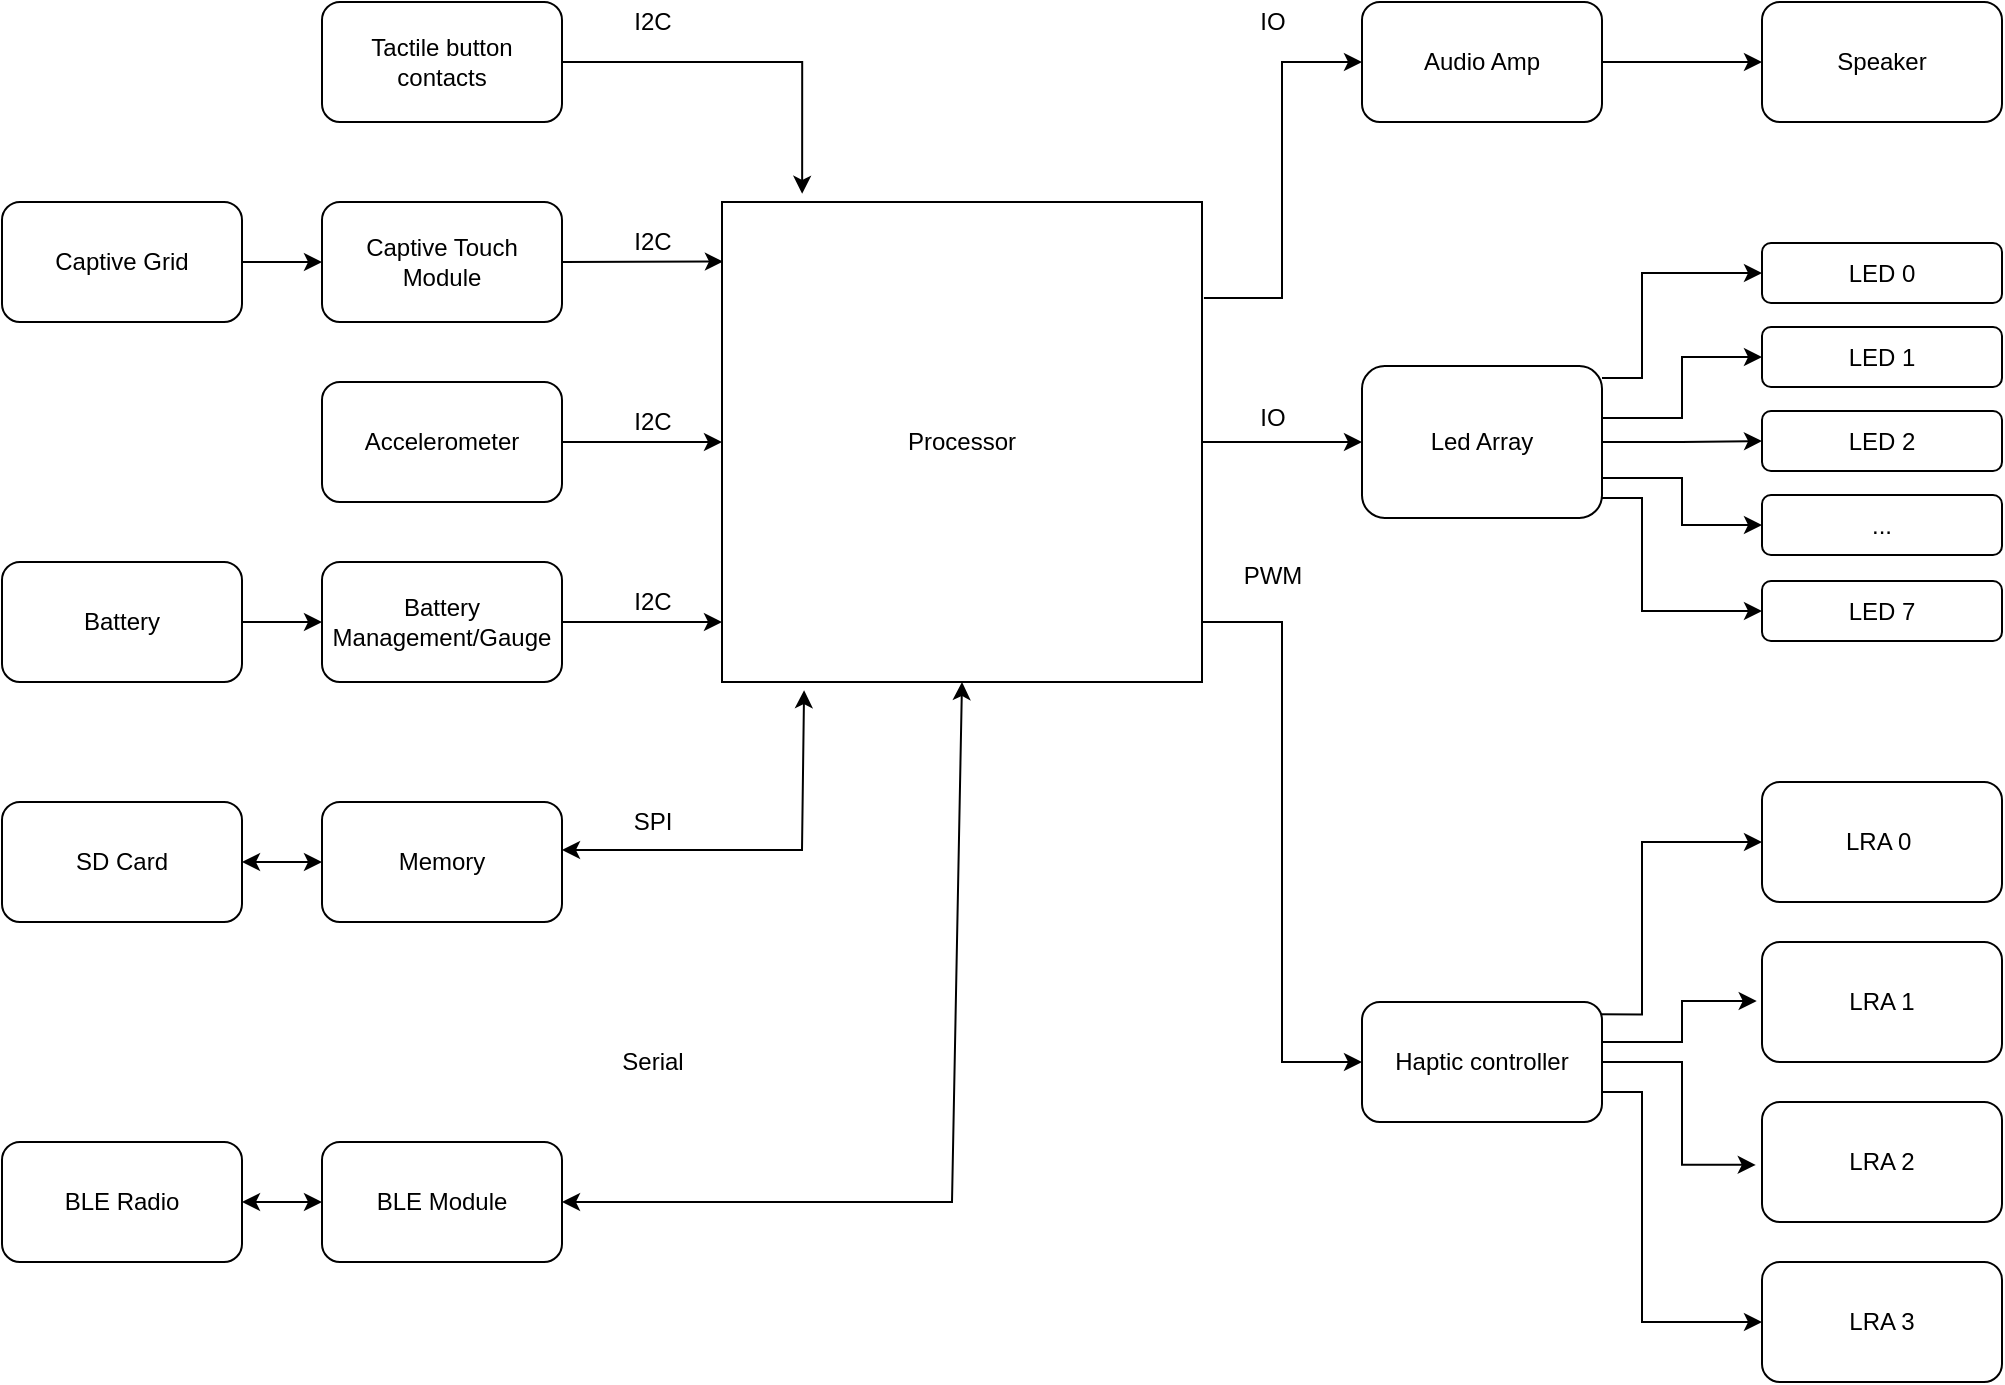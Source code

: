 <mxfile version="17.2.1" type="device" pages="3"><diagram id="0OvvQcErRHj9GE3Jwxo6" name="Hardware Block"><mxGraphModel dx="1846" dy="931" grid="1" gridSize="10" guides="1" tooltips="1" connect="1" arrows="1" fold="1" page="1" pageScale="1" pageWidth="1169" pageHeight="827" background="none" math="0" shadow="0"><root><mxCell id="0"/><mxCell id="1" parent="0"/><mxCell id="P20-cu9dp80-Bq9HTYLP-123" style="edgeStyle=orthogonalEdgeStyle;rounded=0;orthogonalLoop=1;jettySize=auto;html=1;entryX=0;entryY=0.5;entryDx=0;entryDy=0;fontSize=17;" edge="1" parent="1" source="P20-cu9dp80-Bq9HTYLP-1" target="P20-cu9dp80-Bq9HTYLP-19"><mxGeometry relative="1" as="geometry"><Array as="points"><mxPoint x="725" y="380"/><mxPoint x="725" y="600"/></Array></mxGeometry></mxCell><mxCell id="P20-cu9dp80-Bq9HTYLP-1" value="Processor" style="whiteSpace=wrap;html=1;aspect=fixed;" vertex="1" parent="1"><mxGeometry x="445" y="170" width="240" height="240" as="geometry"/></mxCell><mxCell id="P20-cu9dp80-Bq9HTYLP-2" value="Captive Touch Module" style="rounded=1;whiteSpace=wrap;html=1;" vertex="1" parent="1"><mxGeometry x="245" y="170" width="120" height="60" as="geometry"/></mxCell><mxCell id="P20-cu9dp80-Bq9HTYLP-4" value="" style="endArrow=classic;html=1;rounded=0;exitX=1;exitY=0.5;exitDx=0;exitDy=0;entryX=0.002;entryY=0.124;entryDx=0;entryDy=0;entryPerimeter=0;" edge="1" parent="1" source="P20-cu9dp80-Bq9HTYLP-2" target="P20-cu9dp80-Bq9HTYLP-1"><mxGeometry width="50" height="50" relative="1" as="geometry"><mxPoint x="105" y="430" as="sourcePoint"/><mxPoint x="415" y="230" as="targetPoint"/></mxGeometry></mxCell><mxCell id="P20-cu9dp80-Bq9HTYLP-5" value="Captive Grid" style="rounded=1;whiteSpace=wrap;html=1;" vertex="1" parent="1"><mxGeometry x="85" y="170" width="120" height="60" as="geometry"/></mxCell><mxCell id="P20-cu9dp80-Bq9HTYLP-6" value="" style="endArrow=classic;html=1;rounded=0;exitX=1;exitY=0.5;exitDx=0;exitDy=0;entryX=0;entryY=0.5;entryDx=0;entryDy=0;" edge="1" parent="1" source="P20-cu9dp80-Bq9HTYLP-5" target="P20-cu9dp80-Bq9HTYLP-2"><mxGeometry width="50" height="50" relative="1" as="geometry"><mxPoint x="185" y="270" as="sourcePoint"/><mxPoint x="225" y="140" as="targetPoint"/></mxGeometry></mxCell><mxCell id="P20-cu9dp80-Bq9HTYLP-7" value="Accelerometer" style="rounded=1;whiteSpace=wrap;html=1;" vertex="1" parent="1"><mxGeometry x="245" y="260" width="120" height="60" as="geometry"/></mxCell><mxCell id="P20-cu9dp80-Bq9HTYLP-8" value="I2C" style="text;html=1;resizable=0;autosize=1;align=center;verticalAlign=middle;points=[];fillColor=none;strokeColor=none;rounded=0;" vertex="1" parent="1"><mxGeometry x="395" y="180" width="30" height="20" as="geometry"/></mxCell><mxCell id="P20-cu9dp80-Bq9HTYLP-9" value="" style="endArrow=classic;html=1;rounded=0;exitX=1;exitY=0.5;exitDx=0;exitDy=0;entryX=0;entryY=0.5;entryDx=0;entryDy=0;" edge="1" parent="1" source="P20-cu9dp80-Bq9HTYLP-7" target="P20-cu9dp80-Bq9HTYLP-1"><mxGeometry width="50" height="50" relative="1" as="geometry"><mxPoint x="445" y="290" as="sourcePoint"/><mxPoint x="435" y="290" as="targetPoint"/></mxGeometry></mxCell><mxCell id="P20-cu9dp80-Bq9HTYLP-10" value="BLE Module" style="rounded=1;whiteSpace=wrap;html=1;" vertex="1" parent="1"><mxGeometry x="245" y="640" width="120" height="60" as="geometry"/></mxCell><mxCell id="P20-cu9dp80-Bq9HTYLP-11" value="Memory" style="rounded=1;whiteSpace=wrap;html=1;" vertex="1" parent="1"><mxGeometry x="245" y="470" width="120" height="60" as="geometry"/></mxCell><mxCell id="P20-cu9dp80-Bq9HTYLP-12" value="BLE Radio" style="rounded=1;whiteSpace=wrap;html=1;" vertex="1" parent="1"><mxGeometry x="85" y="640" width="120" height="60" as="geometry"/></mxCell><mxCell id="P20-cu9dp80-Bq9HTYLP-13" value="Battery Management/Gauge" style="rounded=1;whiteSpace=wrap;html=1;" vertex="1" parent="1"><mxGeometry x="245" y="350" width="120" height="60" as="geometry"/></mxCell><mxCell id="P20-cu9dp80-Bq9HTYLP-115" style="edgeStyle=orthogonalEdgeStyle;rounded=0;orthogonalLoop=1;jettySize=auto;html=1;entryX=0;entryY=0.5;entryDx=0;entryDy=0;fontSize=17;" edge="1" parent="1" source="P20-cu9dp80-Bq9HTYLP-14" target="P20-cu9dp80-Bq9HTYLP-76"><mxGeometry relative="1" as="geometry"/></mxCell><mxCell id="P20-cu9dp80-Bq9HTYLP-116" style="edgeStyle=orthogonalEdgeStyle;rounded=0;orthogonalLoop=1;jettySize=auto;html=1;exitX=1;exitY=0.75;exitDx=0;exitDy=0;entryX=0;entryY=0.5;entryDx=0;entryDy=0;fontSize=17;" edge="1" parent="1" source="P20-cu9dp80-Bq9HTYLP-14" target="P20-cu9dp80-Bq9HTYLP-77"><mxGeometry relative="1" as="geometry"><Array as="points"><mxPoint x="925" y="308"/><mxPoint x="925" y="332"/></Array></mxGeometry></mxCell><mxCell id="P20-cu9dp80-Bq9HTYLP-118" style="edgeStyle=orthogonalEdgeStyle;rounded=0;orthogonalLoop=1;jettySize=auto;html=1;exitX=1;exitY=0.25;exitDx=0;exitDy=0;entryX=0;entryY=0.5;entryDx=0;entryDy=0;fontSize=17;" edge="1" parent="1" source="P20-cu9dp80-Bq9HTYLP-14" target="P20-cu9dp80-Bq9HTYLP-15"><mxGeometry relative="1" as="geometry"><Array as="points"><mxPoint x="885" y="278"/><mxPoint x="925" y="278"/><mxPoint x="925" y="248"/></Array></mxGeometry></mxCell><mxCell id="P20-cu9dp80-Bq9HTYLP-119" style="edgeStyle=orthogonalEdgeStyle;rounded=0;orthogonalLoop=1;jettySize=auto;html=1;entryX=0;entryY=0.5;entryDx=0;entryDy=0;fontSize=17;" edge="1" parent="1" source="P20-cu9dp80-Bq9HTYLP-14" target="P20-cu9dp80-Bq9HTYLP-81"><mxGeometry relative="1" as="geometry"><Array as="points"><mxPoint x="905" y="258"/><mxPoint x="905" y="206"/></Array></mxGeometry></mxCell><mxCell id="P20-cu9dp80-Bq9HTYLP-120" style="edgeStyle=orthogonalEdgeStyle;rounded=0;orthogonalLoop=1;jettySize=auto;html=1;entryX=0;entryY=0.5;entryDx=0;entryDy=0;fontSize=17;" edge="1" parent="1" source="P20-cu9dp80-Bq9HTYLP-14" target="P20-cu9dp80-Bq9HTYLP-78"><mxGeometry relative="1" as="geometry"><Array as="points"><mxPoint x="905" y="318"/><mxPoint x="905" y="374"/></Array></mxGeometry></mxCell><mxCell id="P20-cu9dp80-Bq9HTYLP-14" value="Led Array" style="rounded=1;whiteSpace=wrap;html=1;" vertex="1" parent="1"><mxGeometry x="765" y="252" width="120" height="76" as="geometry"/></mxCell><mxCell id="P20-cu9dp80-Bq9HTYLP-15" value="LED 1" style="rounded=1;whiteSpace=wrap;html=1;" vertex="1" parent="1"><mxGeometry x="965" y="232.5" width="120" height="30" as="geometry"/></mxCell><mxCell id="P20-cu9dp80-Bq9HTYLP-100" style="edgeStyle=orthogonalEdgeStyle;rounded=0;orthogonalLoop=1;jettySize=auto;html=1;exitX=0.99;exitY=0.103;exitDx=0;exitDy=0;entryX=0;entryY=0.5;entryDx=0;entryDy=0;fontSize=17;exitPerimeter=0;" edge="1" parent="1" source="P20-cu9dp80-Bq9HTYLP-19" target="P20-cu9dp80-Bq9HTYLP-20"><mxGeometry relative="1" as="geometry"><Array as="points"><mxPoint x="905" y="576"/><mxPoint x="905" y="490"/></Array></mxGeometry></mxCell><mxCell id="P20-cu9dp80-Bq9HTYLP-101" style="edgeStyle=orthogonalEdgeStyle;rounded=0;orthogonalLoop=1;jettySize=auto;html=1;exitX=1;exitY=0.25;exitDx=0;exitDy=0;entryX=-0.022;entryY=0.492;entryDx=0;entryDy=0;entryPerimeter=0;fontSize=17;" edge="1" parent="1" source="P20-cu9dp80-Bq9HTYLP-19" target="P20-cu9dp80-Bq9HTYLP-21"><mxGeometry relative="1" as="geometry"><Array as="points"><mxPoint x="885" y="590"/><mxPoint x="925" y="590"/><mxPoint x="925" y="570"/></Array></mxGeometry></mxCell><mxCell id="P20-cu9dp80-Bq9HTYLP-102" style="edgeStyle=orthogonalEdgeStyle;rounded=0;orthogonalLoop=1;jettySize=auto;html=1;exitX=1;exitY=0.5;exitDx=0;exitDy=0;entryX=-0.026;entryY=0.524;entryDx=0;entryDy=0;entryPerimeter=0;fontSize=17;" edge="1" parent="1" source="P20-cu9dp80-Bq9HTYLP-19" target="P20-cu9dp80-Bq9HTYLP-22"><mxGeometry relative="1" as="geometry"/></mxCell><mxCell id="P20-cu9dp80-Bq9HTYLP-103" style="edgeStyle=orthogonalEdgeStyle;rounded=0;orthogonalLoop=1;jettySize=auto;html=1;exitX=1;exitY=0.75;exitDx=0;exitDy=0;entryX=0;entryY=0.5;entryDx=0;entryDy=0;fontSize=17;" edge="1" parent="1" source="P20-cu9dp80-Bq9HTYLP-19" target="P20-cu9dp80-Bq9HTYLP-23"><mxGeometry relative="1" as="geometry"><Array as="points"><mxPoint x="905" y="615"/><mxPoint x="905" y="730"/></Array></mxGeometry></mxCell><mxCell id="P20-cu9dp80-Bq9HTYLP-19" value="Haptic controller" style="rounded=1;whiteSpace=wrap;html=1;" vertex="1" parent="1"><mxGeometry x="765" y="570" width="120" height="60" as="geometry"/></mxCell><mxCell id="P20-cu9dp80-Bq9HTYLP-20" value="LRA 0&amp;nbsp;" style="rounded=1;whiteSpace=wrap;html=1;" vertex="1" parent="1"><mxGeometry x="965" y="460" width="120" height="60" as="geometry"/></mxCell><mxCell id="P20-cu9dp80-Bq9HTYLP-21" value="LRA 1" style="rounded=1;whiteSpace=wrap;html=1;" vertex="1" parent="1"><mxGeometry x="965" y="540" width="120" height="60" as="geometry"/></mxCell><mxCell id="P20-cu9dp80-Bq9HTYLP-22" value="LRA 2" style="rounded=1;whiteSpace=wrap;html=1;" vertex="1" parent="1"><mxGeometry x="965" y="620" width="120" height="60" as="geometry"/></mxCell><mxCell id="P20-cu9dp80-Bq9HTYLP-23" value="LRA 3" style="rounded=1;whiteSpace=wrap;html=1;" vertex="1" parent="1"><mxGeometry x="965" y="700" width="120" height="60" as="geometry"/></mxCell><mxCell id="P20-cu9dp80-Bq9HTYLP-24" value="SD Card" style="rounded=1;whiteSpace=wrap;html=1;" vertex="1" parent="1"><mxGeometry x="85" y="470" width="120" height="60" as="geometry"/></mxCell><mxCell id="P20-cu9dp80-Bq9HTYLP-28" value="" style="endArrow=classic;startArrow=classic;html=1;rounded=0;entryX=0.171;entryY=1.017;entryDx=0;entryDy=0;entryPerimeter=0;" edge="1" parent="1" target="P20-cu9dp80-Bq9HTYLP-1"><mxGeometry width="50" height="50" relative="1" as="geometry"><mxPoint x="365" y="494" as="sourcePoint"/><mxPoint x="465.0" y="493.5" as="targetPoint"/><Array as="points"><mxPoint x="485" y="494"/></Array></mxGeometry></mxCell><mxCell id="P20-cu9dp80-Bq9HTYLP-31" value="Battery" style="rounded=1;whiteSpace=wrap;html=1;" vertex="1" parent="1"><mxGeometry x="85" y="350" width="120" height="60" as="geometry"/></mxCell><mxCell id="P20-cu9dp80-Bq9HTYLP-33" value="" style="endArrow=classic;html=1;rounded=0;exitX=1;exitY=0.5;exitDx=0;exitDy=0;entryX=0;entryY=0.5;entryDx=0;entryDy=0;" edge="1" parent="1" source="P20-cu9dp80-Bq9HTYLP-31" target="P20-cu9dp80-Bq9HTYLP-13"><mxGeometry width="50" height="50" relative="1" as="geometry"><mxPoint x="565" y="440" as="sourcePoint"/><mxPoint x="235" y="570" as="targetPoint"/></mxGeometry></mxCell><mxCell id="P20-cu9dp80-Bq9HTYLP-51" value="IO" style="text;html=1;resizable=0;autosize=1;align=center;verticalAlign=middle;points=[];fillColor=none;strokeColor=none;rounded=0;" vertex="1" parent="1"><mxGeometry x="705" y="268" width="30" height="20" as="geometry"/></mxCell><mxCell id="P20-cu9dp80-Bq9HTYLP-52" value="PWM" style="text;html=1;resizable=0;autosize=1;align=center;verticalAlign=middle;points=[];fillColor=none;strokeColor=none;rounded=0;" vertex="1" parent="1"><mxGeometry x="700" y="346.5" width="40" height="20" as="geometry"/></mxCell><mxCell id="P20-cu9dp80-Bq9HTYLP-53" value="I2C" style="text;html=1;resizable=0;autosize=1;align=center;verticalAlign=middle;points=[];fillColor=none;strokeColor=none;rounded=0;" vertex="1" parent="1"><mxGeometry x="395" y="270" width="30" height="20" as="geometry"/></mxCell><mxCell id="P20-cu9dp80-Bq9HTYLP-54" value="Serial" style="text;html=1;resizable=0;autosize=1;align=center;verticalAlign=middle;points=[];fillColor=none;strokeColor=none;rounded=0;" vertex="1" parent="1"><mxGeometry x="385" y="590" width="50" height="20" as="geometry"/></mxCell><mxCell id="P20-cu9dp80-Bq9HTYLP-55" value="SPI" style="text;html=1;resizable=0;autosize=1;align=center;verticalAlign=middle;points=[];fillColor=none;strokeColor=none;rounded=0;" vertex="1" parent="1"><mxGeometry x="395" y="470" width="30" height="20" as="geometry"/></mxCell><mxCell id="P20-cu9dp80-Bq9HTYLP-56" value="I2C" style="text;html=1;resizable=0;autosize=1;align=center;verticalAlign=middle;points=[];fillColor=none;strokeColor=none;rounded=0;" vertex="1" parent="1"><mxGeometry x="395" y="360" width="30" height="20" as="geometry"/></mxCell><mxCell id="P20-cu9dp80-Bq9HTYLP-60" value="" style="endArrow=classic;startArrow=classic;html=1;rounded=0;exitX=1;exitY=0.5;exitDx=0;exitDy=0;entryX=0;entryY=0.5;entryDx=0;entryDy=0;" edge="1" parent="1" source="P20-cu9dp80-Bq9HTYLP-12" target="P20-cu9dp80-Bq9HTYLP-10"><mxGeometry width="50" height="50" relative="1" as="geometry"><mxPoint x="205" y="780.0" as="sourcePoint"/><mxPoint x="285" y="780.0" as="targetPoint"/></mxGeometry></mxCell><mxCell id="P20-cu9dp80-Bq9HTYLP-61" value="" style="endArrow=classic;startArrow=classic;html=1;rounded=0;exitX=1;exitY=0.5;exitDx=0;exitDy=0;" edge="1" parent="1" source="P20-cu9dp80-Bq9HTYLP-24" target="P20-cu9dp80-Bq9HTYLP-11"><mxGeometry width="50" height="50" relative="1" as="geometry"><mxPoint x="215" y="390.0" as="sourcePoint"/><mxPoint x="255" y="390.0" as="targetPoint"/></mxGeometry></mxCell><mxCell id="P20-cu9dp80-Bq9HTYLP-62" value="Audio Amp" style="rounded=1;whiteSpace=wrap;html=1;" vertex="1" parent="1"><mxGeometry x="765" y="70" width="120" height="60" as="geometry"/></mxCell><mxCell id="P20-cu9dp80-Bq9HTYLP-65" style="edgeStyle=orthogonalEdgeStyle;rounded=0;orthogonalLoop=1;jettySize=auto;html=1;exitX=1;exitY=0.5;exitDx=0;exitDy=0;entryX=0.167;entryY=-0.017;entryDx=0;entryDy=0;entryPerimeter=0;" edge="1" parent="1" source="P20-cu9dp80-Bq9HTYLP-64" target="P20-cu9dp80-Bq9HTYLP-1"><mxGeometry relative="1" as="geometry"/></mxCell><mxCell id="P20-cu9dp80-Bq9HTYLP-64" value="Tactile button contacts" style="rounded=1;whiteSpace=wrap;html=1;" vertex="1" parent="1"><mxGeometry x="245" y="70" width="120" height="60" as="geometry"/></mxCell><mxCell id="P20-cu9dp80-Bq9HTYLP-66" value="Speaker" style="rounded=1;whiteSpace=wrap;html=1;" vertex="1" parent="1"><mxGeometry x="965" y="70" width="120" height="60" as="geometry"/></mxCell><mxCell id="P20-cu9dp80-Bq9HTYLP-68" value="" style="endArrow=classic;html=1;rounded=0;fontSize=17;entryX=0;entryY=0.875;entryDx=0;entryDy=0;entryPerimeter=0;" edge="1" parent="1" source="P20-cu9dp80-Bq9HTYLP-13" target="P20-cu9dp80-Bq9HTYLP-1"><mxGeometry width="50" height="50" relative="1" as="geometry"><mxPoint x="365" y="430" as="sourcePoint"/><mxPoint x="435.711" y="380" as="targetPoint"/></mxGeometry></mxCell><mxCell id="P20-cu9dp80-Bq9HTYLP-69" value="" style="endArrow=classic;startArrow=classic;html=1;rounded=0;fontSize=17;exitX=1;exitY=0.5;exitDx=0;exitDy=0;entryX=0.5;entryY=1;entryDx=0;entryDy=0;" edge="1" parent="1" source="P20-cu9dp80-Bq9HTYLP-10" target="P20-cu9dp80-Bq9HTYLP-1"><mxGeometry width="50" height="50" relative="1" as="geometry"><mxPoint x="595" y="400" as="sourcePoint"/><mxPoint x="645" y="350" as="targetPoint"/><Array as="points"><mxPoint x="560" y="670"/></Array></mxGeometry></mxCell><mxCell id="P20-cu9dp80-Bq9HTYLP-70" value="" style="endArrow=classic;html=1;rounded=0;fontSize=17;exitX=1.004;exitY=0.2;exitDx=0;exitDy=0;exitPerimeter=0;entryX=0;entryY=0.5;entryDx=0;entryDy=0;" edge="1" parent="1" source="P20-cu9dp80-Bq9HTYLP-1" target="P20-cu9dp80-Bq9HTYLP-62"><mxGeometry width="50" height="50" relative="1" as="geometry"><mxPoint x="595" y="360" as="sourcePoint"/><mxPoint x="645" y="310" as="targetPoint"/><Array as="points"><mxPoint x="725" y="218"/><mxPoint x="725" y="100"/></Array></mxGeometry></mxCell><mxCell id="P20-cu9dp80-Bq9HTYLP-71" value="" style="endArrow=classic;html=1;rounded=0;fontSize=17;entryX=0;entryY=0.5;entryDx=0;entryDy=0;" edge="1" parent="1" target="P20-cu9dp80-Bq9HTYLP-14"><mxGeometry width="50" height="50" relative="1" as="geometry"><mxPoint x="685" y="290" as="sourcePoint"/><mxPoint x="735" y="298" as="targetPoint"/></mxGeometry></mxCell><mxCell id="P20-cu9dp80-Bq9HTYLP-72" value="" style="endArrow=classic;html=1;rounded=0;fontSize=17;entryX=0;entryY=0.5;entryDx=0;entryDy=0;" edge="1" parent="1" source="P20-cu9dp80-Bq9HTYLP-62" target="P20-cu9dp80-Bq9HTYLP-66"><mxGeometry width="50" height="50" relative="1" as="geometry"><mxPoint x="885" y="150" as="sourcePoint"/><mxPoint x="955.711" y="100" as="targetPoint"/></mxGeometry></mxCell><mxCell id="P20-cu9dp80-Bq9HTYLP-76" value="LED 2" style="rounded=1;whiteSpace=wrap;html=1;" vertex="1" parent="1"><mxGeometry x="965" y="274.5" width="120" height="30" as="geometry"/></mxCell><mxCell id="P20-cu9dp80-Bq9HTYLP-77" value="..." style="rounded=1;whiteSpace=wrap;html=1;" vertex="1" parent="1"><mxGeometry x="965" y="316.5" width="120" height="30" as="geometry"/></mxCell><mxCell id="P20-cu9dp80-Bq9HTYLP-78" value="LED 7" style="rounded=1;whiteSpace=wrap;html=1;" vertex="1" parent="1"><mxGeometry x="965" y="359.5" width="120" height="30" as="geometry"/></mxCell><mxCell id="P20-cu9dp80-Bq9HTYLP-81" value="LED 0" style="rounded=1;whiteSpace=wrap;html=1;" vertex="1" parent="1"><mxGeometry x="965" y="190.5" width="120" height="30" as="geometry"/></mxCell><mxCell id="P20-cu9dp80-Bq9HTYLP-121" value="IO" style="text;html=1;resizable=0;autosize=1;align=center;verticalAlign=middle;points=[];fillColor=none;strokeColor=none;rounded=0;" vertex="1" parent="1"><mxGeometry x="705" y="70" width="30" height="20" as="geometry"/></mxCell><mxCell id="P20-cu9dp80-Bq9HTYLP-122" value="I2C" style="text;html=1;resizable=0;autosize=1;align=center;verticalAlign=middle;points=[];fillColor=none;strokeColor=none;rounded=0;" vertex="1" parent="1"><mxGeometry x="395" y="70" width="30" height="20" as="geometry"/></mxCell></root></mxGraphModel></diagram><diagram id="o-7PsdA5SXkK9wBj3D5m" name="Software Block"><mxGraphModel dx="1520" dy="767" grid="1" gridSize="10" guides="1" tooltips="1" connect="1" arrows="1" fold="1" page="1" pageScale="1" pageWidth="1169" pageHeight="827" math="0" shadow="0"><root><mxCell id="0"/><mxCell id="1" parent="0"/><mxCell id="0Hms9dXL4FS4LfnkjlQl-1" value="Captive Grid" style="rounded=1;whiteSpace=wrap;html=1;fontSize=14;" vertex="1" parent="1"><mxGeometry x="40" y="120" width="120" height="40" as="geometry"/></mxCell><mxCell id="0Hms9dXL4FS4LfnkjlQl-2" value="Accelerometer" style="rounded=1;whiteSpace=wrap;html=1;fontSize=14;" vertex="1" parent="1"><mxGeometry x="40" y="180" width="120" height="40" as="geometry"/></mxCell><mxCell id="0Hms9dXL4FS4LfnkjlQl-3" value="Battery Charging" style="rounded=1;whiteSpace=wrap;html=1;fontSize=14;" vertex="1" parent="1"><mxGeometry x="40" y="240" width="120" height="40" as="geometry"/></mxCell><mxCell id="0Hms9dXL4FS4LfnkjlQl-4" value="SD Card" style="rounded=1;whiteSpace=wrap;html=1;fontSize=14;" vertex="1" parent="1"><mxGeometry x="40" y="310" width="120" height="40" as="geometry"/></mxCell><mxCell id="0Hms9dXL4FS4LfnkjlQl-5" value="BLE Radio" style="rounded=1;whiteSpace=wrap;html=1;fontSize=14;" vertex="1" parent="1"><mxGeometry x="40" y="490" width="120" height="40" as="geometry"/></mxCell><mxCell id="0Hms9dXL4FS4LfnkjlQl-6" value="Button" style="rounded=1;whiteSpace=wrap;html=1;fontSize=14;" vertex="1" parent="1"><mxGeometry x="40" y="60" width="120" height="40" as="geometry"/></mxCell><mxCell id="0Hms9dXL4FS4LfnkjlQl-9" value="" style="rounded=0;whiteSpace=wrap;html=1;fontSize=14;" vertex="1" parent="1"><mxGeometry x="220" y="20" width="680" height="590" as="geometry"/></mxCell><mxCell id="0Hms9dXL4FS4LfnkjlQl-11" value="LED array" style="rounded=1;whiteSpace=wrap;html=1;fontSize=14;" vertex="1" parent="1"><mxGeometry x="920" y="80" width="120" height="40" as="geometry"/></mxCell><mxCell id="0Hms9dXL4FS4LfnkjlQl-12" value="Speaker" style="rounded=1;whiteSpace=wrap;html=1;fontSize=14;" vertex="1" parent="1"><mxGeometry x="920" y="160" width="120" height="40" as="geometry"/></mxCell><mxCell id="0Hms9dXL4FS4LfnkjlQl-13" value="LRA array" style="rounded=1;whiteSpace=wrap;html=1;fontSize=14;" vertex="1" parent="1"><mxGeometry x="920" y="320" width="120" height="40" as="geometry"/></mxCell><mxCell id="0Hms9dXL4FS4LfnkjlQl-14" value="" style="rounded=1;whiteSpace=wrap;html=1;fontSize=14;" vertex="1" parent="1"><mxGeometry x="200" y="60" width="30" height="210" as="geometry"/></mxCell><mxCell id="0Hms9dXL4FS4LfnkjlQl-15" value="" style="rounded=1;whiteSpace=wrap;html=1;fontSize=14;" vertex="1" parent="1"><mxGeometry x="200" y="480" width="30" height="60" as="geometry"/></mxCell><mxCell id="0Hms9dXL4FS4LfnkjlQl-16" value="" style="rounded=1;whiteSpace=wrap;html=1;fontSize=14;" vertex="1" parent="1"><mxGeometry x="850" y="290" width="30" height="100" as="geometry"/></mxCell><mxCell id="0Hms9dXL4FS4LfnkjlQl-17" value="" style="rounded=1;whiteSpace=wrap;html=1;fontSize=14;" vertex="1" parent="1"><mxGeometry x="850" y="60" width="30" height="170" as="geometry"/></mxCell><mxCell id="0Hms9dXL4FS4LfnkjlQl-28" value="" style="endArrow=none;html=1;rounded=0;fontSize=14;exitX=1;exitY=0.5;exitDx=0;exitDy=0;" edge="1" parent="1" source="0Hms9dXL4FS4LfnkjlQl-6"><mxGeometry width="50" height="50" relative="1" as="geometry"><mxPoint x="160" y="120" as="sourcePoint"/><mxPoint x="200" y="80" as="targetPoint"/></mxGeometry></mxCell><mxCell id="0Hms9dXL4FS4LfnkjlQl-29" value="" style="endArrow=none;html=1;rounded=0;fontSize=14;exitX=1;exitY=0.5;exitDx=0;exitDy=0;entryX=-0.094;entryY=0.379;entryDx=0;entryDy=0;entryPerimeter=0;" edge="1" parent="1" source="0Hms9dXL4FS4LfnkjlQl-1" target="0Hms9dXL4FS4LfnkjlQl-14"><mxGeometry width="50" height="50" relative="1" as="geometry"><mxPoint x="160" y="210" as="sourcePoint"/><mxPoint x="210" y="160" as="targetPoint"/></mxGeometry></mxCell><mxCell id="0Hms9dXL4FS4LfnkjlQl-30" value="" style="endArrow=none;html=1;rounded=0;fontSize=14;exitX=1;exitY=0.5;exitDx=0;exitDy=0;" edge="1" parent="1" source="0Hms9dXL4FS4LfnkjlQl-2"><mxGeometry width="50" height="50" relative="1" as="geometry"><mxPoint x="160" y="250" as="sourcePoint"/><mxPoint x="200" y="200" as="targetPoint"/></mxGeometry></mxCell><mxCell id="0Hms9dXL4FS4LfnkjlQl-31" value="" style="endArrow=none;html=1;rounded=0;fontSize=14;exitX=1;exitY=0.5;exitDx=0;exitDy=0;entryX=-0.011;entryY=0.954;entryDx=0;entryDy=0;entryPerimeter=0;" edge="1" parent="1" source="0Hms9dXL4FS4LfnkjlQl-3" target="0Hms9dXL4FS4LfnkjlQl-14"><mxGeometry width="50" height="50" relative="1" as="geometry"><mxPoint x="160" y="300" as="sourcePoint"/><mxPoint x="210" y="250" as="targetPoint"/></mxGeometry></mxCell><mxCell id="0Hms9dXL4FS4LfnkjlQl-32" value="" style="endArrow=none;html=1;rounded=0;fontSize=14;exitX=1;exitY=0.5;exitDx=0;exitDy=0;entryX=0;entryY=0.5;entryDx=0;entryDy=0;" edge="1" parent="1" source="0Hms9dXL4FS4LfnkjlQl-4" target="0Hms9dXL4FS4LfnkjlQl-46"><mxGeometry width="50" height="50" relative="1" as="geometry"><mxPoint x="170" y="380" as="sourcePoint"/><mxPoint x="180" y="350" as="targetPoint"/></mxGeometry></mxCell><mxCell id="0Hms9dXL4FS4LfnkjlQl-33" value="" style="endArrow=none;html=1;rounded=0;fontSize=14;exitX=1;exitY=0.5;exitDx=0;exitDy=0;entryX=0;entryY=0.5;entryDx=0;entryDy=0;" edge="1" parent="1" source="0Hms9dXL4FS4LfnkjlQl-5" target="0Hms9dXL4FS4LfnkjlQl-15"><mxGeometry width="50" height="50" relative="1" as="geometry"><mxPoint x="160" y="560" as="sourcePoint"/><mxPoint x="180" y="540" as="targetPoint"/></mxGeometry></mxCell><mxCell id="0Hms9dXL4FS4LfnkjlQl-35" value="" style="endArrow=none;html=1;rounded=0;fontSize=14;" edge="1" parent="1" source="0Hms9dXL4FS4LfnkjlQl-11"><mxGeometry width="50" height="50" relative="1" as="geometry"><mxPoint x="849.289" y="150" as="sourcePoint"/><mxPoint x="880" y="100" as="targetPoint"/></mxGeometry></mxCell><mxCell id="0Hms9dXL4FS4LfnkjlQl-36" value="" style="endArrow=none;html=1;rounded=0;fontSize=14;entryX=0;entryY=0.5;entryDx=0;entryDy=0;exitX=1;exitY=0.706;exitDx=0;exitDy=0;exitPerimeter=0;" edge="1" parent="1" source="0Hms9dXL4FS4LfnkjlQl-17" target="0Hms9dXL4FS4LfnkjlQl-12"><mxGeometry width="50" height="50" relative="1" as="geometry"><mxPoint x="870" y="210" as="sourcePoint"/><mxPoint x="920" y="160" as="targetPoint"/></mxGeometry></mxCell><mxCell id="0Hms9dXL4FS4LfnkjlQl-37" value="" style="endArrow=none;html=1;rounded=0;fontSize=14;entryX=0;entryY=0.5;entryDx=0;entryDy=0;exitX=1;exitY=0.5;exitDx=0;exitDy=0;" edge="1" parent="1" source="0Hms9dXL4FS4LfnkjlQl-16" target="0Hms9dXL4FS4LfnkjlQl-13"><mxGeometry width="50" height="50" relative="1" as="geometry"><mxPoint x="890" y="390" as="sourcePoint"/><mxPoint x="940" y="340" as="targetPoint"/></mxGeometry></mxCell><mxCell id="0Hms9dXL4FS4LfnkjlQl-38" value="LED Controller" style="rounded=1;whiteSpace=wrap;html=1;fontSize=14;" vertex="1" parent="1"><mxGeometry x="710" y="135" width="120" height="40" as="geometry"/></mxCell><mxCell id="0Hms9dXL4FS4LfnkjlQl-39" value="Audio Output" style="rounded=1;whiteSpace=wrap;html=1;fontSize=14;" vertex="1" parent="1"><mxGeometry x="710" y="60" width="120" height="40" as="geometry"/></mxCell><mxCell id="0Hms9dXL4FS4LfnkjlQl-40" value="Haptic Controller" style="rounded=1;whiteSpace=wrap;html=1;fontSize=14;" vertex="1" parent="1"><mxGeometry x="710" y="310" width="120" height="40" as="geometry"/></mxCell><mxCell id="0Hms9dXL4FS4LfnkjlQl-41" value="File Manager" style="rounded=1;whiteSpace=wrap;html=1;fontSize=14;" vertex="1" parent="1"><mxGeometry x="260" y="360" width="120" height="40" as="geometry"/></mxCell><mxCell id="0Hms9dXL4FS4LfnkjlQl-42" value="Captive Gesture&amp;nbsp;&lt;br&gt;Recognition&amp;nbsp;" style="rounded=1;whiteSpace=wrap;html=1;fontSize=14;" vertex="1" parent="1"><mxGeometry x="390" y="107.5" width="120" height="40" as="geometry"/></mxCell><mxCell id="0Hms9dXL4FS4LfnkjlQl-43" value="Button management" style="rounded=1;whiteSpace=wrap;html=1;fontSize=14;" vertex="1" parent="1"><mxGeometry x="260" y="60" width="90" height="50" as="geometry"/></mxCell><mxCell id="0Hms9dXL4FS4LfnkjlQl-44" value="I2C" style="text;html=1;resizable=0;autosize=1;align=center;verticalAlign=middle;points=[];fillColor=none;strokeColor=none;rounded=0;fontSize=14;rotation=90;" vertex="1" parent="1"><mxGeometry x="195" y="155" width="40" height="20" as="geometry"/></mxCell><mxCell id="0Hms9dXL4FS4LfnkjlQl-45" value="Serial" style="text;html=1;resizable=0;autosize=1;align=center;verticalAlign=middle;points=[];fillColor=none;strokeColor=none;rounded=0;fontSize=14;rotation=90;" vertex="1" parent="1"><mxGeometry x="190" y="500" width="50" height="20" as="geometry"/></mxCell><mxCell id="0Hms9dXL4FS4LfnkjlQl-46" value="" style="rounded=1;whiteSpace=wrap;html=1;fontSize=14;" vertex="1" parent="1"><mxGeometry x="200" y="300" width="30" height="60" as="geometry"/></mxCell><mxCell id="0Hms9dXL4FS4LfnkjlQl-47" value="SPI" style="text;html=1;resizable=0;autosize=1;align=center;verticalAlign=middle;points=[];fillColor=none;strokeColor=none;rounded=0;fontSize=14;rotation=90;" vertex="1" parent="1"><mxGeometry x="195" y="320" width="40" height="20" as="geometry"/></mxCell><mxCell id="0Hms9dXL4FS4LfnkjlQl-48" value="Accelerometer Gesture Recognition&amp;nbsp;" style="rounded=1;whiteSpace=wrap;html=1;fontSize=14;" vertex="1" parent="1"><mxGeometry x="390" y="162.5" width="120" height="60" as="geometry"/></mxCell><mxCell id="0Hms9dXL4FS4LfnkjlQl-49" value="Logging" style="rounded=1;whiteSpace=wrap;html=1;fontSize=14;" vertex="1" parent="1"><mxGeometry x="260" y="310" width="120" height="40" as="geometry"/></mxCell><mxCell id="0Hms9dXL4FS4LfnkjlQl-50" value="Power&lt;br&gt;&amp;nbsp;Management" style="rounded=1;whiteSpace=wrap;html=1;fontSize=14;" vertex="1" parent="1"><mxGeometry x="260" y="240" width="120" height="50" as="geometry"/></mxCell><mxCell id="0Hms9dXL4FS4LfnkjlQl-51" value="BLE Controller&lt;br&gt;" style="rounded=1;whiteSpace=wrap;html=1;fontSize=14;" vertex="1" parent="1"><mxGeometry x="260" y="480" width="120" height="60" as="geometry"/></mxCell><mxCell id="0Hms9dXL4FS4LfnkjlQl-52" value="Session Assets" style="rounded=1;whiteSpace=wrap;html=1;fontSize=14;" vertex="1" parent="1"><mxGeometry x="390" y="410" width="120" height="40" as="geometry"/></mxCell><mxCell id="0Hms9dXL4FS4LfnkjlQl-53" value="Proximity&lt;br&gt;Manager&amp;nbsp;" style="rounded=1;whiteSpace=wrap;html=1;fontSize=14;" vertex="1" parent="1"><mxGeometry x="390" y="490" width="120" height="40" as="geometry"/></mxCell><mxCell id="0Hms9dXL4FS4LfnkjlQl-55" value="User" style="rounded=1;whiteSpace=wrap;html=1;fontSize=14;" vertex="1" parent="1"><mxGeometry x="390" y="310" width="120" height="40" as="geometry"/></mxCell><mxCell id="0Hms9dXL4FS4LfnkjlQl-56" value="Input controller&lt;br&gt;" style="rounded=1;whiteSpace=wrap;html=1;fontSize=14;" vertex="1" parent="1"><mxGeometry x="530" y="230" width="150" height="60" as="geometry"/></mxCell><mxCell id="0Hms9dXL4FS4LfnkjlQl-57" value="Session Controller" style="rounded=1;whiteSpace=wrap;html=1;fontSize=14;" vertex="1" parent="1"><mxGeometry x="531" y="155" width="150" height="60" as="geometry"/></mxCell><mxCell id="0Hms9dXL4FS4LfnkjlQl-58" value="Output Controller" style="rounded=1;whiteSpace=wrap;html=1;fontSize=14;" vertex="1" parent="1"><mxGeometry x="531" y="310" width="150" height="60" as="geometry"/></mxCell><mxCell id="0Hms9dXL4FS4LfnkjlQl-60" value="Data Cleaning" style="rounded=1;whiteSpace=wrap;html=1;fontSize=14;" vertex="1" parent="1"><mxGeometry x="260" y="135" width="90" height="55" as="geometry"/></mxCell><mxCell id="0Hms9dXL4FS4LfnkjlQl-61" value="Communication Management" style="rounded=1;whiteSpace=wrap;html=1;fontSize=14;" vertex="1" parent="1"><mxGeometry x="530" y="420" width="150" height="60" as="geometry"/></mxCell><mxCell id="0Hms9dXL4FS4LfnkjlQl-62" value="Settings" style="rounded=1;whiteSpace=wrap;html=1;fontSize=14;" vertex="1" parent="1"><mxGeometry x="390" y="360" width="120" height="40" as="geometry"/></mxCell><mxCell id="0Hms9dXL4FS4LfnkjlQl-63" value="IO" style="text;html=1;resizable=0;autosize=1;align=center;verticalAlign=middle;points=[];fillColor=none;strokeColor=none;rounded=0;fontSize=14;rotation=90;" vertex="1" parent="1"><mxGeometry x="850" y="130" width="30" height="20" as="geometry"/></mxCell><mxCell id="0Hms9dXL4FS4LfnkjlQl-64" value="PWM" style="text;html=1;resizable=0;autosize=1;align=center;verticalAlign=middle;points=[];fillColor=none;strokeColor=none;rounded=0;fontSize=14;rotation=90;" vertex="1" parent="1"><mxGeometry x="840" y="330" width="50" height="20" as="geometry"/></mxCell></root></mxGraphModel></diagram><diagram id="QOZsKnaBUuIsHAA6a74a" name="HoC"><mxGraphModel dx="2584" dy="1304" grid="1" gridSize="10" guides="1" tooltips="1" connect="1" arrows="1" fold="1" page="1" pageScale="1" pageWidth="1654" pageHeight="1169" math="0" shadow="0"><root><mxCell id="0"/><mxCell id="1" parent="0"/><mxCell id="4nIsFkmwbpjK0rmOFW_b-1" value="Main" style="rounded=1;whiteSpace=wrap;html=1;fontSize=17;" vertex="1" parent="1"><mxGeometry x="790" y="60" width="120" height="60" as="geometry"/></mxCell><mxCell id="4nIsFkmwbpjK0rmOFW_b-2" value="&lt;font style=&quot;font-size: 14px&quot;&gt;Accelerometer Gesture Recognition&lt;/font&gt;" style="rounded=1;whiteSpace=wrap;html=1;fontSize=17;" vertex="1" parent="1"><mxGeometry x="246" y="505" width="120" height="60" as="geometry"/></mxCell><mxCell id="4nIsFkmwbpjK0rmOFW_b-3" value="BLE Controller" style="rounded=1;whiteSpace=wrap;html=1;fontSize=14;" vertex="1" parent="1"><mxGeometry x="706" y="690" width="120" height="60" as="geometry"/></mxCell><mxCell id="4nIsFkmwbpjK0rmOFW_b-4" value="Logging" style="rounded=1;whiteSpace=wrap;html=1;fontSize=14;" vertex="1" parent="1"><mxGeometry x="1010" y="640" width="120" height="60" as="geometry"/></mxCell><mxCell id="4nIsFkmwbpjK0rmOFW_b-5" value="Haptic controller" style="rounded=1;whiteSpace=wrap;html=1;fontSize=14;" vertex="1" parent="1"><mxGeometry x="1380" y="505" width="120" height="60" as="geometry"/></mxCell><mxCell id="4nIsFkmwbpjK0rmOFW_b-6" value="LED controller" style="rounded=1;whiteSpace=wrap;html=1;fontSize=14;" vertex="1" parent="1"><mxGeometry x="1520" y="505" width="120" height="60" as="geometry"/></mxCell><mxCell id="4nIsFkmwbpjK0rmOFW_b-7" value="Captive Touch&lt;br&gt;Gesture Recognition" style="rounded=1;whiteSpace=wrap;html=1;fontSize=14;" vertex="1" parent="1"><mxGeometry x="396" y="505" width="120" height="60" as="geometry"/></mxCell><mxCell id="4nIsFkmwbpjK0rmOFW_b-8" value="Button Mangement" style="rounded=1;whiteSpace=wrap;html=1;fontSize=14;" vertex="1" parent="1"><mxGeometry x="553" y="505" width="120" height="60" as="geometry"/></mxCell><mxCell id="crTQaiw0a2A_iCAgLsZt-1" value="User" style="rounded=1;whiteSpace=wrap;html=1;fontSize=14;" vertex="1" parent="1"><mxGeometry x="1010" y="445" width="120" height="60" as="geometry"/></mxCell><mxCell id="crTQaiw0a2A_iCAgLsZt-2" value="Session Controller" style="rounded=1;whiteSpace=wrap;html=1;fontSize=14;" vertex="1" parent="1"><mxGeometry x="790" y="160" width="120" height="60" as="geometry"/></mxCell><mxCell id="crTQaiw0a2A_iCAgLsZt-3" value="Communication&lt;br&gt;Manager&amp;nbsp;" style="rounded=1;whiteSpace=wrap;html=1;fontSize=14;" vertex="1" parent="1"><mxGeometry x="790" y="290" width="120" height="60" as="geometry"/></mxCell><mxCell id="crTQaiw0a2A_iCAgLsZt-4" value="Input Messaging" style="rounded=1;whiteSpace=wrap;html=1;fontSize=14;" vertex="1" parent="1"><mxGeometry x="470" y="350" width="120" height="60" as="geometry"/></mxCell><mxCell id="crTQaiw0a2A_iCAgLsZt-5" value="Output Messaging" style="rounded=1;whiteSpace=wrap;html=1;fontSize=14;" vertex="1" parent="1"><mxGeometry x="1380" y="360" width="120" height="60" as="geometry"/></mxCell><mxCell id="crTQaiw0a2A_iCAgLsZt-6" value="Audio Assets" style="rounded=1;whiteSpace=wrap;html=1;fontSize=14;" vertex="1" parent="1"><mxGeometry x="1140" y="640" width="120" height="60" as="geometry"/></mxCell><mxCell id="kScpWjW3Xfy9e1Mibm8Z-1" value="Session Assets" style="rounded=1;whiteSpace=wrap;html=1;fontSize=14;" vertex="1" parent="1"><mxGeometry x="870" y="565" width="120" height="60" as="geometry"/></mxCell><mxCell id="kScpWjW3Xfy9e1Mibm8Z-2" value="LRA Array" style="rounded=1;whiteSpace=wrap;html=1;fontSize=14;" vertex="1" parent="1"><mxGeometry x="1380" y="1020" width="120" height="60" as="geometry"/></mxCell><mxCell id="kScpWjW3Xfy9e1Mibm8Z-3" value="" style="endArrow=none;dashed=1;html=1;dashPattern=1 3;strokeWidth=2;rounded=0;fontSize=14;" edge="1" parent="1"><mxGeometry width="50" height="50" relative="1" as="geometry"><mxPoint x="40" y="910" as="sourcePoint"/><mxPoint x="1800" y="910" as="targetPoint"/></mxGeometry></mxCell><mxCell id="kScpWjW3Xfy9e1Mibm8Z-4" value="LED Array" style="rounded=1;whiteSpace=wrap;html=1;fontSize=14;" vertex="1" parent="1"><mxGeometry x="1520" y="1020" width="120" height="60" as="geometry"/></mxCell><mxCell id="kScpWjW3Xfy9e1Mibm8Z-9" value="SD Card" style="rounded=1;whiteSpace=wrap;html=1;fontSize=14;" vertex="1" parent="1"><mxGeometry x="1010" y="1020" width="120" height="60" as="geometry"/></mxCell><mxCell id="kScpWjW3Xfy9e1Mibm8Z-10" value="Battery Management" style="rounded=1;whiteSpace=wrap;html=1;fontSize=14;" vertex="1" parent="1"><mxGeometry x="80" y="160" width="120" height="60" as="geometry"/></mxCell><mxCell id="kScpWjW3Xfy9e1Mibm8Z-11" value="Battery" style="rounded=1;whiteSpace=wrap;html=1;fontSize=14;" vertex="1" parent="1"><mxGeometry x="80" y="1020" width="120" height="60" as="geometry"/></mxCell><mxCell id="kScpWjW3Xfy9e1Mibm8Z-12" value="BLE Radio" style="rounded=1;whiteSpace=wrap;html=1;fontSize=14;" vertex="1" parent="1"><mxGeometry x="706" y="1020" width="120" height="60" as="geometry"/></mxCell><mxCell id="kScpWjW3Xfy9e1Mibm8Z-13" value="Tactile Button" style="rounded=1;whiteSpace=wrap;html=1;fontSize=14;" vertex="1" parent="1"><mxGeometry x="554" y="1020" width="120" height="60" as="geometry"/></mxCell><mxCell id="WgcS_HeHsCZr0QVtrxKQ-1" value="Captive Data&amp;nbsp;&lt;br&gt;Cleaner" style="rounded=1;whiteSpace=wrap;html=1;fontSize=14;" vertex="1" parent="1"><mxGeometry x="397" y="790" width="120" height="60" as="geometry"/></mxCell><mxCell id="WgcS_HeHsCZr0QVtrxKQ-2" value="Accelerometer Data Cleaner" style="rounded=1;whiteSpace=wrap;html=1;fontSize=14;" vertex="1" parent="1"><mxGeometry x="246" y="790" width="120" height="60" as="geometry"/></mxCell><mxCell id="WgcS_HeHsCZr0QVtrxKQ-3" value="Settings" style="rounded=1;whiteSpace=wrap;html=1;fontSize=14;" vertex="1" parent="1"><mxGeometry x="1010" y="160" width="120" height="60" as="geometry"/></mxCell><mxCell id="WgcS_HeHsCZr0QVtrxKQ-5" value="Audio controller" style="rounded=1;whiteSpace=wrap;html=1;fontSize=14;" vertex="1" parent="1"><mxGeometry x="1240" y="505" width="120" height="60" as="geometry"/></mxCell><mxCell id="WgcS_HeHsCZr0QVtrxKQ-7" value="Speaker" style="rounded=1;whiteSpace=wrap;html=1;fontSize=14;" vertex="1" parent="1"><mxGeometry x="1240" y="1020" width="120" height="60" as="geometry"/></mxCell><mxCell id="WgcS_HeHsCZr0QVtrxKQ-8" value="Captive Grid" style="rounded=1;whiteSpace=wrap;html=1;fontSize=14;" vertex="1" parent="1"><mxGeometry x="397" y="1020" width="120" height="60" as="geometry"/></mxCell><mxCell id="WgcS_HeHsCZr0QVtrxKQ-9" value="Accelerometer" style="rounded=1;whiteSpace=wrap;html=1;fontSize=14;" vertex="1" parent="1"><mxGeometry x="246" y="1020" width="120" height="60" as="geometry"/></mxCell><mxCell id="WgcS_HeHsCZr0QVtrxKQ-12" value="" style="endArrow=none;html=1;rounded=0;fontSize=14;entryX=1;entryY=0.75;entryDx=0;entryDy=0;exitX=0.5;exitY=0;exitDx=0;exitDy=0;" edge="1" parent="1" source="kScpWjW3Xfy9e1Mibm8Z-1" target="crTQaiw0a2A_iCAgLsZt-2"><mxGeometry width="50" height="50" relative="1" as="geometry"><mxPoint x="1000" y="630" as="sourcePoint"/><mxPoint x="1150" y="220" as="targetPoint"/><Array as="points"><mxPoint x="930" y="440"/><mxPoint x="980" y="440"/><mxPoint x="980" y="320"/><mxPoint x="980" y="205"/></Array></mxGeometry></mxCell><mxCell id="WgcS_HeHsCZr0QVtrxKQ-13" value="" style="endArrow=none;html=1;rounded=0;fontSize=14;exitX=1;exitY=0.5;exitDx=0;exitDy=0;" edge="1" parent="1" source="4nIsFkmwbpjK0rmOFW_b-1"><mxGeometry width="50" height="50" relative="1" as="geometry"><mxPoint x="1120" y="250" as="sourcePoint"/><mxPoint x="1070" y="150" as="targetPoint"/><Array as="points"><mxPoint x="1070" y="90"/></Array></mxGeometry></mxCell><mxCell id="WgcS_HeHsCZr0QVtrxKQ-14" value="" style="endArrow=none;html=1;rounded=0;fontSize=14;entryX=0.5;entryY=1;entryDx=0;entryDy=0;" edge="1" parent="1" source="crTQaiw0a2A_iCAgLsZt-1" target="WgcS_HeHsCZr0QVtrxKQ-3"><mxGeometry width="50" height="50" relative="1" as="geometry"><mxPoint x="1240" y="300" as="sourcePoint"/><mxPoint x="1290" y="250" as="targetPoint"/></mxGeometry></mxCell><mxCell id="WgcS_HeHsCZr0QVtrxKQ-15" value="" style="endArrow=none;html=1;rounded=0;fontSize=14;entryX=0.5;entryY=1;entryDx=0;entryDy=0;exitX=0.5;exitY=0;exitDx=0;exitDy=0;" edge="1" parent="1" source="4nIsFkmwbpjK0rmOFW_b-4" target="crTQaiw0a2A_iCAgLsZt-1"><mxGeometry width="50" height="50" relative="1" as="geometry"><mxPoint x="1240" y="510" as="sourcePoint"/><mxPoint x="1290" y="460" as="targetPoint"/></mxGeometry></mxCell><mxCell id="WgcS_HeHsCZr0QVtrxKQ-17" value="File Management" style="rounded=1;whiteSpace=wrap;html=1;fontSize=14;" vertex="1" parent="1"><mxGeometry x="1010" y="790" width="120" height="60" as="geometry"/></mxCell><mxCell id="WgcS_HeHsCZr0QVtrxKQ-18" value="" style="endArrow=none;html=1;rounded=0;fontSize=14;exitX=0.5;exitY=0;exitDx=0;exitDy=0;entryX=0.5;entryY=1;entryDx=0;entryDy=0;" edge="1" parent="1" source="kScpWjW3Xfy9e1Mibm8Z-9" target="WgcS_HeHsCZr0QVtrxKQ-17"><mxGeometry width="50" height="50" relative="1" as="geometry"><mxPoint x="1230" y="860" as="sourcePoint"/><mxPoint x="1280" y="810" as="targetPoint"/></mxGeometry></mxCell><mxCell id="WgcS_HeHsCZr0QVtrxKQ-19" value="" style="endArrow=none;html=1;rounded=0;fontSize=14;entryX=0.5;entryY=1;entryDx=0;entryDy=0;exitX=0.5;exitY=0;exitDx=0;exitDy=0;" edge="1" parent="1" source="WgcS_HeHsCZr0QVtrxKQ-17" target="4nIsFkmwbpjK0rmOFW_b-4"><mxGeometry width="50" height="50" relative="1" as="geometry"><mxPoint x="1230" y="620" as="sourcePoint"/><mxPoint x="1280" y="570" as="targetPoint"/></mxGeometry></mxCell><mxCell id="WgcS_HeHsCZr0QVtrxKQ-20" value="" style="endArrow=none;html=1;rounded=0;fontSize=14;entryX=0.5;entryY=1;entryDx=0;entryDy=0;exitX=0;exitY=0.5;exitDx=0;exitDy=0;" edge="1" parent="1" source="WgcS_HeHsCZr0QVtrxKQ-17" target="kScpWjW3Xfy9e1Mibm8Z-1"><mxGeometry width="50" height="50" relative="1" as="geometry"><mxPoint x="1110" y="740" as="sourcePoint"/><mxPoint x="1160" y="690" as="targetPoint"/><Array as="points"><mxPoint x="930" y="780"/></Array></mxGeometry></mxCell><mxCell id="WgcS_HeHsCZr0QVtrxKQ-21" value="" style="endArrow=none;html=1;rounded=0;fontSize=14;entryX=0.5;entryY=1;entryDx=0;entryDy=0;exitX=1;exitY=0.5;exitDx=0;exitDy=0;" edge="1" parent="1" source="WgcS_HeHsCZr0QVtrxKQ-17" target="crTQaiw0a2A_iCAgLsZt-6"><mxGeometry width="50" height="50" relative="1" as="geometry"><mxPoint x="1390" y="790" as="sourcePoint"/><mxPoint x="1440" y="740" as="targetPoint"/><Array as="points"><mxPoint x="1200" y="780"/></Array></mxGeometry></mxCell><mxCell id="WgcS_HeHsCZr0QVtrxKQ-22" value="" style="endArrow=none;html=1;rounded=0;fontSize=14;entryX=0;entryY=0.5;entryDx=0;entryDy=0;exitX=0.5;exitY=0;exitDx=0;exitDy=0;" edge="1" parent="1" source="crTQaiw0a2A_iCAgLsZt-6" target="WgcS_HeHsCZr0QVtrxKQ-5"><mxGeometry width="50" height="50" relative="1" as="geometry"><mxPoint x="1380" y="620" as="sourcePoint"/><mxPoint x="1500" y="560" as="targetPoint"/><Array as="points"><mxPoint x="1200" y="535"/></Array></mxGeometry></mxCell><mxCell id="WgcS_HeHsCZr0QVtrxKQ-24" value="" style="endArrow=none;html=1;rounded=0;fontSize=14;entryX=0;entryY=0.5;entryDx=0;entryDy=0;exitX=0.5;exitY=0;exitDx=0;exitDy=0;" edge="1" parent="1" source="WgcS_HeHsCZr0QVtrxKQ-5" target="crTQaiw0a2A_iCAgLsZt-5"><mxGeometry width="50" height="50" relative="1" as="geometry"><mxPoint x="1000" y="530" as="sourcePoint"/><mxPoint x="1050" y="480" as="targetPoint"/><Array as="points"><mxPoint x="1300" y="390"/><mxPoint x="1380" y="390"/></Array></mxGeometry></mxCell><mxCell id="WgcS_HeHsCZr0QVtrxKQ-25" value="" style="endArrow=none;html=1;rounded=0;fontSize=14;entryX=1;entryY=0.5;entryDx=0;entryDy=0;exitX=0.5;exitY=0;exitDx=0;exitDy=0;" edge="1" parent="1" source="4nIsFkmwbpjK0rmOFW_b-6" target="crTQaiw0a2A_iCAgLsZt-5"><mxGeometry width="50" height="50" relative="1" as="geometry"><mxPoint x="1720" y="410" as="sourcePoint"/><mxPoint x="1770" y="360" as="targetPoint"/><Array as="points"><mxPoint x="1580" y="390"/></Array></mxGeometry></mxCell><mxCell id="WgcS_HeHsCZr0QVtrxKQ-26" value="" style="endArrow=none;html=1;rounded=0;fontSize=14;entryX=0.5;entryY=1;entryDx=0;entryDy=0;exitX=0.5;exitY=0;exitDx=0;exitDy=0;" edge="1" parent="1" source="4nIsFkmwbpjK0rmOFW_b-5" target="crTQaiw0a2A_iCAgLsZt-5"><mxGeometry width="50" height="50" relative="1" as="geometry"><mxPoint x="1590" y="440" as="sourcePoint"/><mxPoint x="1640" y="390" as="targetPoint"/></mxGeometry></mxCell><mxCell id="WgcS_HeHsCZr0QVtrxKQ-27" value="" style="endArrow=none;html=1;rounded=0;fontSize=14;entryX=0.5;entryY=1;entryDx=0;entryDy=0;exitX=0.5;exitY=0;exitDx=0;exitDy=0;" edge="1" parent="1" source="WgcS_HeHsCZr0QVtrxKQ-7" target="WgcS_HeHsCZr0QVtrxKQ-5"><mxGeometry width="50" height="50" relative="1" as="geometry"><mxPoint x="1520" y="690" as="sourcePoint"/><mxPoint x="1570" y="640" as="targetPoint"/></mxGeometry></mxCell><mxCell id="WgcS_HeHsCZr0QVtrxKQ-28" value="" style="endArrow=none;html=1;rounded=0;fontSize=14;entryX=0.5;entryY=1;entryDx=0;entryDy=0;exitX=0.5;exitY=0;exitDx=0;exitDy=0;" edge="1" parent="1" source="kScpWjW3Xfy9e1Mibm8Z-2" target="4nIsFkmwbpjK0rmOFW_b-5"><mxGeometry width="50" height="50" relative="1" as="geometry"><mxPoint x="1590" y="610" as="sourcePoint"/><mxPoint x="1640" y="560" as="targetPoint"/></mxGeometry></mxCell><mxCell id="WgcS_HeHsCZr0QVtrxKQ-29" value="" style="endArrow=none;html=1;rounded=0;fontSize=14;entryX=0.5;entryY=1;entryDx=0;entryDy=0;exitX=0.5;exitY=0;exitDx=0;exitDy=0;" edge="1" parent="1" source="kScpWjW3Xfy9e1Mibm8Z-4" target="4nIsFkmwbpjK0rmOFW_b-6"><mxGeometry width="50" height="50" relative="1" as="geometry"><mxPoint x="1720" y="660" as="sourcePoint"/><mxPoint x="1770" y="610" as="targetPoint"/></mxGeometry></mxCell><mxCell id="WgcS_HeHsCZr0QVtrxKQ-30" value="" style="endArrow=none;html=1;rounded=0;fontSize=14;entryX=0.5;entryY=1;entryDx=0;entryDy=0;exitX=0.5;exitY=0;exitDx=0;exitDy=0;" edge="1" parent="1" source="crTQaiw0a2A_iCAgLsZt-2" target="4nIsFkmwbpjK0rmOFW_b-1"><mxGeometry width="50" height="50" relative="1" as="geometry"><mxPoint x="1000" y="500" as="sourcePoint"/><mxPoint x="1050" y="450" as="targetPoint"/></mxGeometry></mxCell><mxCell id="WgcS_HeHsCZr0QVtrxKQ-33" value="" style="endArrow=none;html=1;rounded=0;fontSize=14;entryX=0.5;entryY=1;entryDx=0;entryDy=0;exitX=0.5;exitY=0;exitDx=0;exitDy=0;" edge="1" parent="1" source="crTQaiw0a2A_iCAgLsZt-3" target="crTQaiw0a2A_iCAgLsZt-2"><mxGeometry width="50" height="50" relative="1" as="geometry"><mxPoint x="1010" y="350" as="sourcePoint"/><mxPoint x="1060" y="300" as="targetPoint"/></mxGeometry></mxCell><mxCell id="WgcS_HeHsCZr0QVtrxKQ-35" value="" style="endArrow=none;html=1;rounded=0;fontSize=14;exitX=1;exitY=0.5;exitDx=0;exitDy=0;entryX=0.5;entryY=0;entryDx=0;entryDy=0;" edge="1" parent="1" source="crTQaiw0a2A_iCAgLsZt-3" target="crTQaiw0a2A_iCAgLsZt-5"><mxGeometry width="50" height="50" relative="1" as="geometry"><mxPoint x="1180" y="350" as="sourcePoint"/><mxPoint x="1230" y="300" as="targetPoint"/><Array as="points"><mxPoint x="1440" y="320"/></Array></mxGeometry></mxCell><mxCell id="WgcS_HeHsCZr0QVtrxKQ-36" value="" style="endArrow=none;html=1;rounded=0;fontSize=14;entryX=0;entryY=0.5;entryDx=0;entryDy=0;exitX=0.5;exitY=0;exitDx=0;exitDy=0;" edge="1" parent="1" source="crTQaiw0a2A_iCAgLsZt-4" target="crTQaiw0a2A_iCAgLsZt-3"><mxGeometry width="50" height="50" relative="1" as="geometry"><mxPoint x="740" y="360" as="sourcePoint"/><mxPoint x="790" y="310" as="targetPoint"/><Array as="points"><mxPoint x="530" y="320"/></Array></mxGeometry></mxCell><mxCell id="WgcS_HeHsCZr0QVtrxKQ-37" value="" style="endArrow=none;html=1;rounded=0;fontSize=14;entryX=0.5;entryY=1;entryDx=0;entryDy=0;exitX=0.5;exitY=0;exitDx=0;exitDy=0;" edge="1" parent="1" source="kScpWjW3Xfy9e1Mibm8Z-11" target="kScpWjW3Xfy9e1Mibm8Z-10"><mxGeometry width="50" height="50" relative="1" as="geometry"><mxPoint x="830" y="790" as="sourcePoint"/><mxPoint x="880" y="740" as="targetPoint"/></mxGeometry></mxCell><mxCell id="WgcS_HeHsCZr0QVtrxKQ-42" value="" style="endArrow=none;html=1;rounded=0;fontSize=14;exitX=0.75;exitY=0;exitDx=0;exitDy=0;entryX=0.5;entryY=1;entryDx=0;entryDy=0;" edge="1" parent="1" source="4nIsFkmwbpjK0rmOFW_b-3" target="crTQaiw0a2A_iCAgLsZt-3"><mxGeometry width="50" height="50" relative="1" as="geometry"><mxPoint x="840" y="510" as="sourcePoint"/><mxPoint x="980" y="340" as="targetPoint"/><Array as="points"><mxPoint x="850" y="620"/></Array></mxGeometry></mxCell><mxCell id="WgcS_HeHsCZr0QVtrxKQ-43" value="" style="endArrow=none;html=1;rounded=0;fontSize=14;exitX=0.5;exitY=0;exitDx=0;exitDy=0;entryX=0;entryY=0.5;entryDx=0;entryDy=0;" edge="1" parent="1" source="4nIsFkmwbpjK0rmOFW_b-2" target="crTQaiw0a2A_iCAgLsZt-4"><mxGeometry width="50" height="50" relative="1" as="geometry"><mxPoint x="330" y="420" as="sourcePoint"/><mxPoint x="380" y="370" as="targetPoint"/><Array as="points"><mxPoint x="307" y="380"/></Array></mxGeometry></mxCell><mxCell id="WgcS_HeHsCZr0QVtrxKQ-44" value="" style="endArrow=none;html=1;rounded=0;fontSize=14;entryX=0;entryY=1;entryDx=0;entryDy=0;exitX=0.5;exitY=0;exitDx=0;exitDy=0;" edge="1" parent="1" source="4nIsFkmwbpjK0rmOFW_b-7" target="crTQaiw0a2A_iCAgLsZt-4"><mxGeometry width="50" height="50" relative="1" as="geometry"><mxPoint x="470" y="650" as="sourcePoint"/><mxPoint x="520" y="600" as="targetPoint"/></mxGeometry></mxCell><mxCell id="WgcS_HeHsCZr0QVtrxKQ-45" value="" style="endArrow=none;html=1;rounded=0;fontSize=14;entryX=1;entryY=1;entryDx=0;entryDy=0;exitX=0.5;exitY=0;exitDx=0;exitDy=0;" edge="1" parent="1" source="4nIsFkmwbpjK0rmOFW_b-8" target="crTQaiw0a2A_iCAgLsZt-4"><mxGeometry width="50" height="50" relative="1" as="geometry"><mxPoint x="700" y="680" as="sourcePoint"/><mxPoint x="750" y="630" as="targetPoint"/></mxGeometry></mxCell><mxCell id="WgcS_HeHsCZr0QVtrxKQ-46" value="" style="endArrow=none;html=1;rounded=0;fontSize=14;entryX=0.5;entryY=1;entryDx=0;entryDy=0;exitX=0.5;exitY=0;exitDx=0;exitDy=0;" edge="1" parent="1" source="kScpWjW3Xfy9e1Mibm8Z-13" target="4nIsFkmwbpjK0rmOFW_b-8"><mxGeometry width="50" height="50" relative="1" as="geometry"><mxPoint x="600" y="570" as="sourcePoint"/><mxPoint x="650" y="520" as="targetPoint"/></mxGeometry></mxCell><mxCell id="WgcS_HeHsCZr0QVtrxKQ-47" value="" style="endArrow=none;html=1;rounded=0;fontSize=14;entryX=0.5;entryY=1;entryDx=0;entryDy=0;exitX=0.5;exitY=0;exitDx=0;exitDy=0;" edge="1" parent="1" source="WgcS_HeHsCZr0QVtrxKQ-1" target="4nIsFkmwbpjK0rmOFW_b-7"><mxGeometry width="50" height="50" relative="1" as="geometry"><mxPoint x="420" y="630" as="sourcePoint"/><mxPoint x="470" y="580" as="targetPoint"/></mxGeometry></mxCell><mxCell id="WgcS_HeHsCZr0QVtrxKQ-48" value="" style="endArrow=none;html=1;rounded=0;fontSize=14;entryX=0.5;entryY=1;entryDx=0;entryDy=0;exitX=0.5;exitY=0;exitDx=0;exitDy=0;" edge="1" parent="1" source="WgcS_HeHsCZr0QVtrxKQ-2" target="4nIsFkmwbpjK0rmOFW_b-2"><mxGeometry width="50" height="50" relative="1" as="geometry"><mxPoint x="290" y="640" as="sourcePoint"/><mxPoint x="340" y="590" as="targetPoint"/></mxGeometry></mxCell><mxCell id="WgcS_HeHsCZr0QVtrxKQ-49" value="" style="endArrow=none;html=1;rounded=0;fontSize=14;entryX=0.5;entryY=1;entryDx=0;entryDy=0;exitX=0.5;exitY=0;exitDx=0;exitDy=0;" edge="1" parent="1" source="WgcS_HeHsCZr0QVtrxKQ-9" target="WgcS_HeHsCZr0QVtrxKQ-2"><mxGeometry width="50" height="50" relative="1" as="geometry"><mxPoint x="290" y="920" as="sourcePoint"/><mxPoint x="340" y="870" as="targetPoint"/></mxGeometry></mxCell><mxCell id="WgcS_HeHsCZr0QVtrxKQ-50" value="" style="endArrow=none;html=1;rounded=0;fontSize=14;entryX=0.5;entryY=1;entryDx=0;entryDy=0;exitX=0.5;exitY=0;exitDx=0;exitDy=0;" edge="1" parent="1" source="WgcS_HeHsCZr0QVtrxKQ-8" target="WgcS_HeHsCZr0QVtrxKQ-1"><mxGeometry width="50" height="50" relative="1" as="geometry"><mxPoint x="430" y="940" as="sourcePoint"/><mxPoint x="480" y="890" as="targetPoint"/></mxGeometry></mxCell><mxCell id="WgcS_HeHsCZr0QVtrxKQ-51" value="" style="endArrow=none;html=1;rounded=0;fontSize=14;exitX=0.5;exitY=0;exitDx=0;exitDy=0;" edge="1" parent="1" source="kScpWjW3Xfy9e1Mibm8Z-12" target="4nIsFkmwbpjK0rmOFW_b-3"><mxGeometry width="50" height="50" relative="1" as="geometry"><mxPoint x="770" y="950" as="sourcePoint"/><mxPoint x="770" y="570" as="targetPoint"/></mxGeometry></mxCell><mxCell id="WgcS_HeHsCZr0QVtrxKQ-11" value="Hardware abstraction layer" style="text;html=1;resizable=0;autosize=1;align=center;verticalAlign=middle;points=[];fillColor=none;strokeColor=none;rounded=0;fontSize=14;" vertex="1" parent="1"><mxGeometry x="810" y="930" width="180" height="20" as="geometry"/></mxCell><mxCell id="P9saV2Jn_wSKctlwve8t-2" value="" style="endArrow=none;html=1;rounded=0;fontSize=14;exitX=0.5;exitY=0;exitDx=0;exitDy=0;entryX=0;entryY=0.5;entryDx=0;entryDy=0;" edge="1" parent="1" source="kScpWjW3Xfy9e1Mibm8Z-10" target="4nIsFkmwbpjK0rmOFW_b-1"><mxGeometry width="50" height="50" relative="1" as="geometry"><mxPoint x="1000" y="560" as="sourcePoint"/><mxPoint x="1050" y="510" as="targetPoint"/><Array as="points"><mxPoint x="140" y="90"/></Array></mxGeometry></mxCell><mxCell id="P9saV2Jn_wSKctlwve8t-3" value="BLE Proximity" style="rounded=1;whiteSpace=wrap;html=1;fontSize=14;" vertex="1" parent="1"><mxGeometry x="700" y="505" width="120" height="60" as="geometry"/></mxCell><mxCell id="P9saV2Jn_wSKctlwve8t-4" value="" style="endArrow=none;html=1;rounded=0;fontSize=14;entryX=0.5;entryY=1;entryDx=0;entryDy=0;exitX=0.45;exitY=0;exitDx=0;exitDy=0;exitPerimeter=0;" edge="1" parent="1" source="4nIsFkmwbpjK0rmOFW_b-3" target="P9saV2Jn_wSKctlwve8t-3"><mxGeometry width="50" height="50" relative="1" as="geometry"><mxPoint x="740" y="700" as="sourcePoint"/><mxPoint x="790" y="650" as="targetPoint"/></mxGeometry></mxCell><mxCell id="P9saV2Jn_wSKctlwve8t-5" value="" style="endArrow=none;html=1;rounded=0;fontSize=14;entryX=0.5;entryY=0;entryDx=0;entryDy=0;" edge="1" parent="1" source="crTQaiw0a2A_iCAgLsZt-4" target="P9saV2Jn_wSKctlwve8t-3"><mxGeometry width="50" height="50" relative="1" as="geometry"><mxPoint x="590" y="430" as="sourcePoint"/><mxPoint x="660.711" y="380" as="targetPoint"/><Array as="points"><mxPoint x="760" y="380"/></Array></mxGeometry></mxCell></root></mxGraphModel></diagram></mxfile>